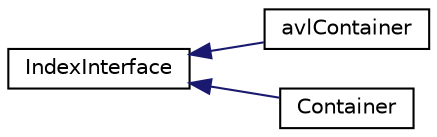 digraph "Graphical Class Hierarchy"
{
  edge [fontname="Helvetica",fontsize="10",labelfontname="Helvetica",labelfontsize="10"];
  node [fontname="Helvetica",fontsize="10",shape=record];
  rankdir="LR";
  Node1 [label="IndexInterface",height=0.2,width=0.4,color="black", fillcolor="white", style="filled",URL="$class_index_interface.html"];
  Node1 -> Node2 [dir="back",color="midnightblue",fontsize="10",style="solid",fontname="Helvetica"];
  Node2 [label="avlContainer",height=0.2,width=0.4,color="black", fillcolor="white", style="filled",URL="$classavl_container.html"];
  Node1 -> Node3 [dir="back",color="midnightblue",fontsize="10",style="solid",fontname="Helvetica"];
  Node3 [label="Container",height=0.2,width=0.4,color="black", fillcolor="white", style="filled",URL="$class_container.html"];
}

